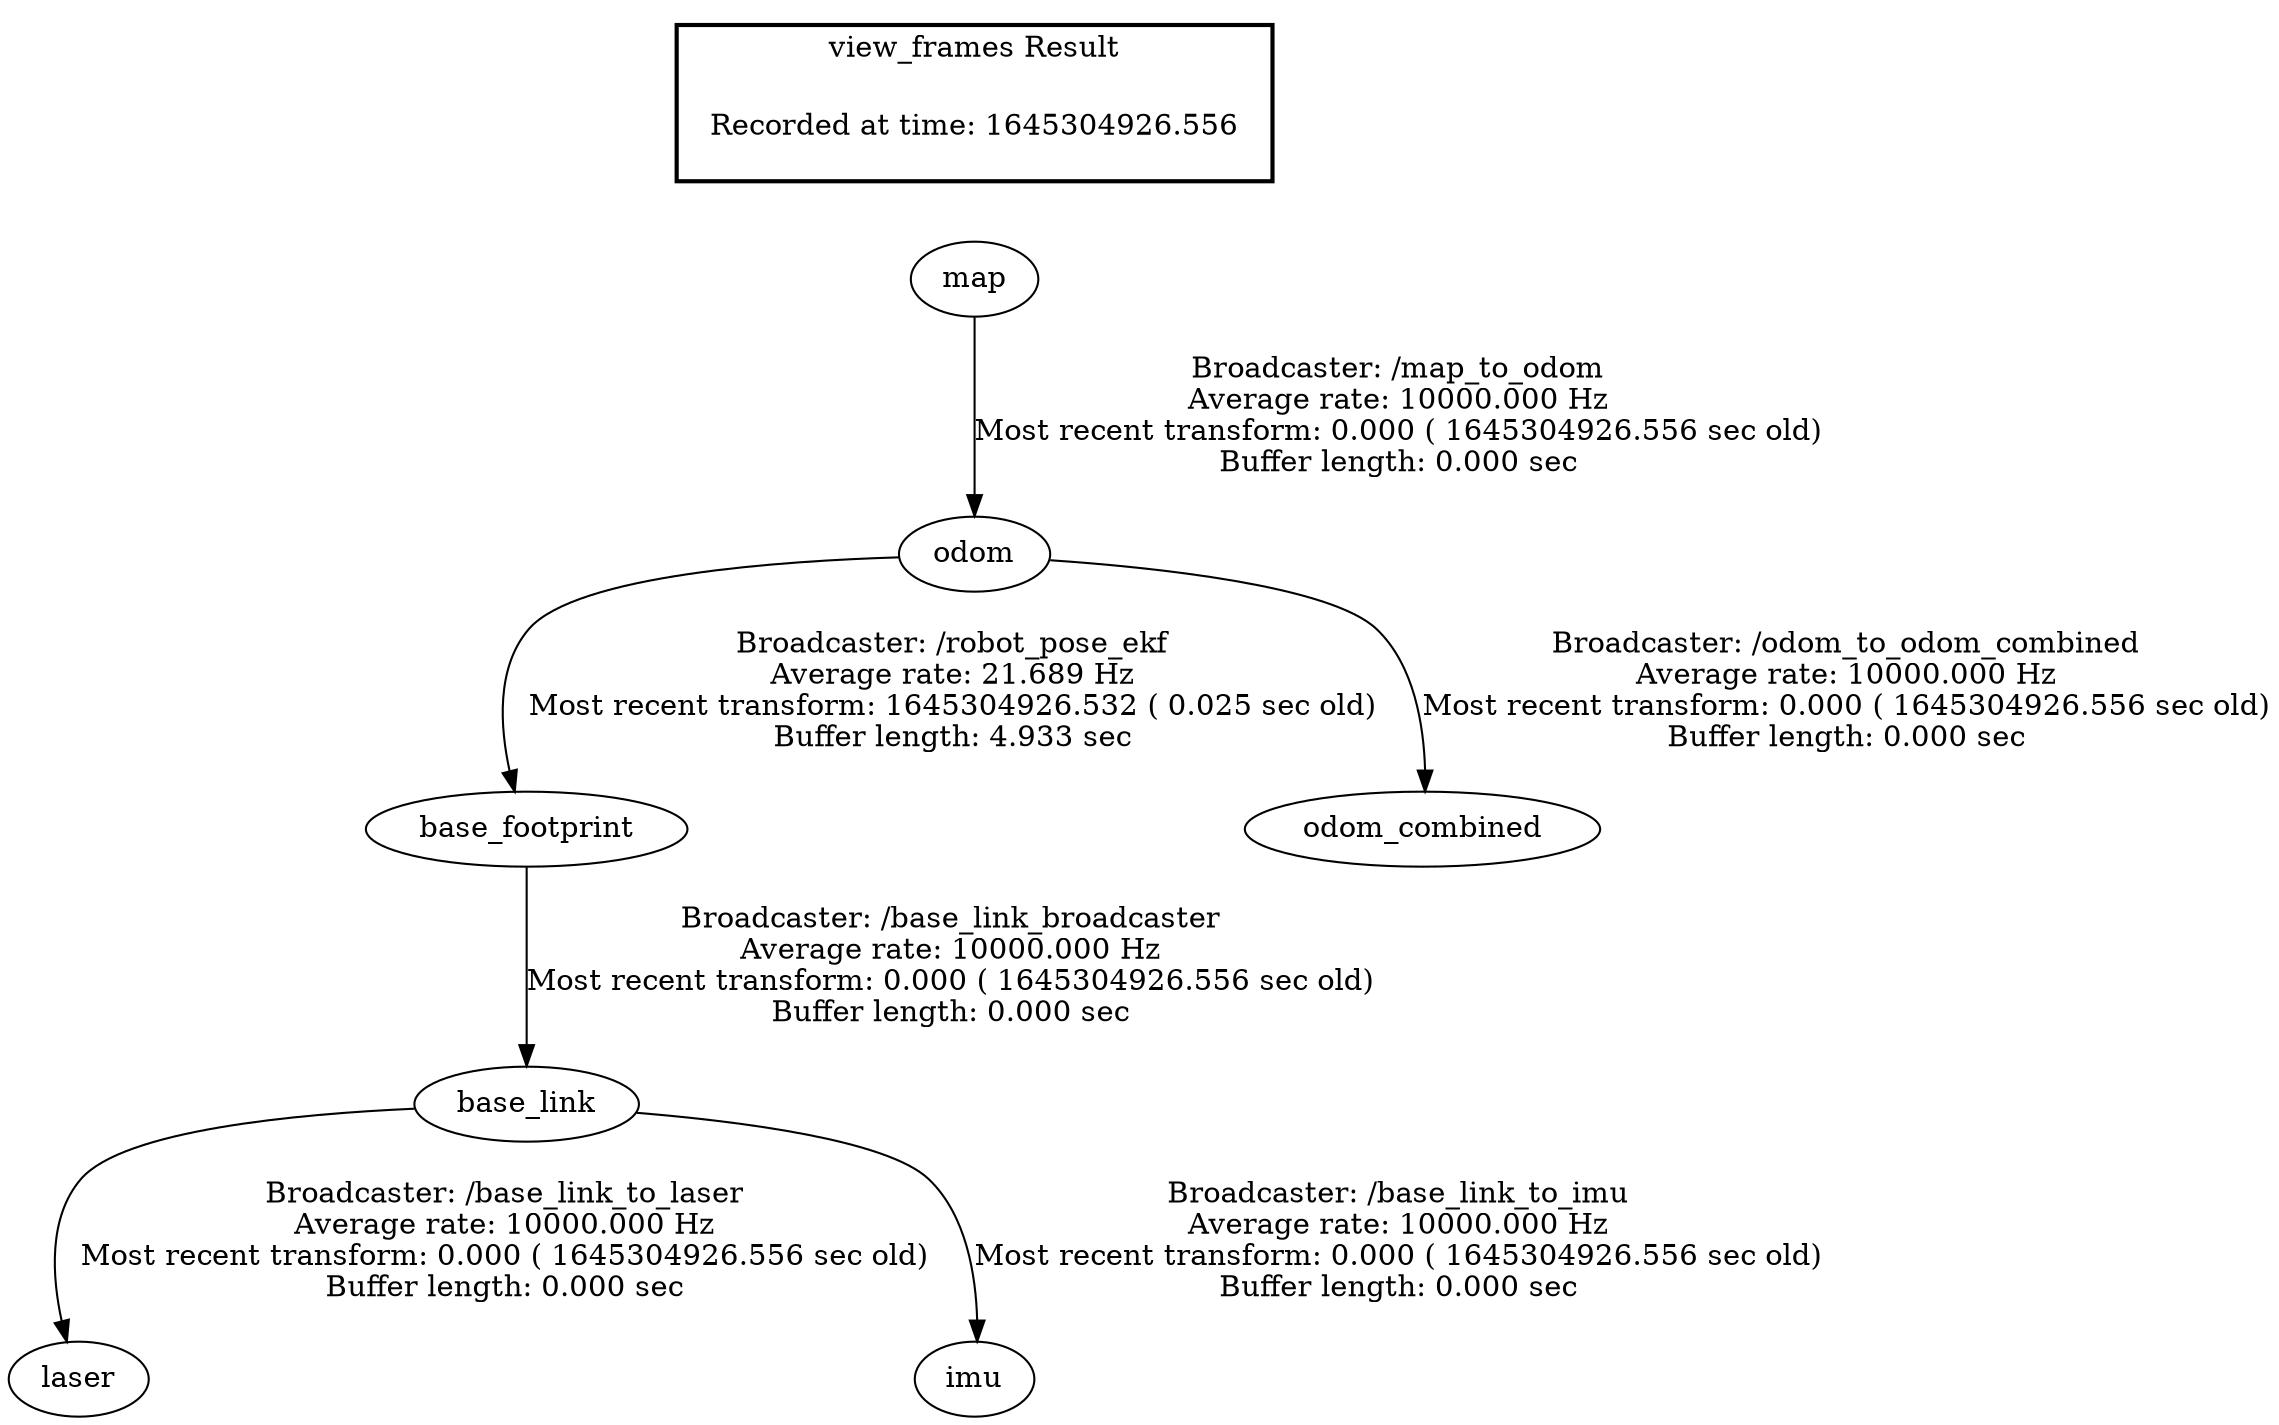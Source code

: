 digraph G {
"odom" -> "base_footprint"[label="Broadcaster: /robot_pose_ekf\nAverage rate: 21.689 Hz\nMost recent transform: 1645304926.532 ( 0.025 sec old)\nBuffer length: 4.933 sec\n"];
"map" -> "odom"[label="Broadcaster: /map_to_odom\nAverage rate: 10000.000 Hz\nMost recent transform: 0.000 ( 1645304926.556 sec old)\nBuffer length: 0.000 sec\n"];
"base_link" -> "laser"[label="Broadcaster: /base_link_to_laser\nAverage rate: 10000.000 Hz\nMost recent transform: 0.000 ( 1645304926.556 sec old)\nBuffer length: 0.000 sec\n"];
"base_footprint" -> "base_link"[label="Broadcaster: /base_link_broadcaster\nAverage rate: 10000.000 Hz\nMost recent transform: 0.000 ( 1645304926.556 sec old)\nBuffer length: 0.000 sec\n"];
"base_link" -> "imu"[label="Broadcaster: /base_link_to_imu\nAverage rate: 10000.000 Hz\nMost recent transform: 0.000 ( 1645304926.556 sec old)\nBuffer length: 0.000 sec\n"];
"odom" -> "odom_combined"[label="Broadcaster: /odom_to_odom_combined\nAverage rate: 10000.000 Hz\nMost recent transform: 0.000 ( 1645304926.556 sec old)\nBuffer length: 0.000 sec\n"];
edge [style=invis];
 subgraph cluster_legend { style=bold; color=black; label ="view_frames Result";
"Recorded at time: 1645304926.556"[ shape=plaintext ] ;
 }->"map";
}